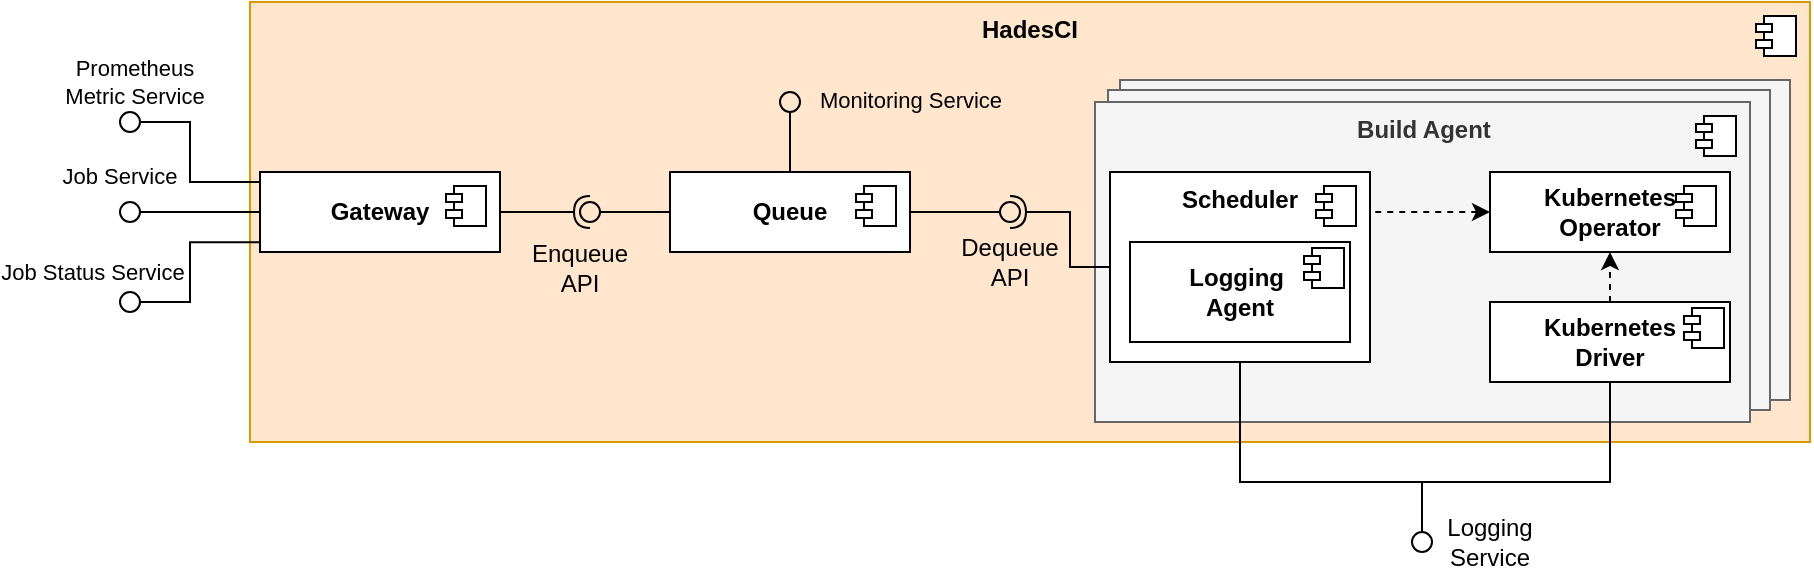 <mxfile version="27.0.9">
  <diagram name="Page-1" id="5sfzbW5WqYGifv3yi1Ta">
    <mxGraphModel dx="706" dy="604" grid="1" gridSize="10" guides="1" tooltips="1" connect="1" arrows="1" fold="1" page="1" pageScale="1" pageWidth="850" pageHeight="1100" math="0" shadow="0">
      <root>
        <mxCell id="0" />
        <mxCell id="1" parent="0" />
        <mxCell id="W1F6Wx6nJNxRu4szKEuM-1" value="&lt;div&gt;&lt;b&gt;HadesCI&lt;/b&gt;&lt;/div&gt;" style="html=1;dropTarget=0;whiteSpace=wrap;verticalAlign=top;fillColor=#ffe6cc;strokeColor=#d79b00;" parent="1" vertex="1">
          <mxGeometry x="150" y="210" width="780" height="220" as="geometry" />
        </mxCell>
        <mxCell id="W1F6Wx6nJNxRu4szKEuM-2" value="" style="shape=module;jettyWidth=8;jettyHeight=4;" parent="W1F6Wx6nJNxRu4szKEuM-1" vertex="1">
          <mxGeometry x="1" width="20" height="20" relative="1" as="geometry">
            <mxPoint x="-27" y="7" as="offset" />
          </mxGeometry>
        </mxCell>
        <mxCell id="W1F6Wx6nJNxRu4szKEuM-66" value="" style="html=1;dropTarget=0;whiteSpace=wrap;horizontal=1;verticalAlign=top;fillColor=#f5f5f5;fontColor=#333333;strokeColor=#666666;" parent="1" vertex="1">
          <mxGeometry x="585" y="249" width="335" height="160" as="geometry" />
        </mxCell>
        <mxCell id="W1F6Wx6nJNxRu4szKEuM-64" value="" style="html=1;dropTarget=0;whiteSpace=wrap;horizontal=1;verticalAlign=top;fillColor=#f5f5f5;fontColor=#333333;strokeColor=#666666;" parent="1" vertex="1">
          <mxGeometry x="579" y="254" width="331" height="160" as="geometry" />
        </mxCell>
        <mxCell id="W1F6Wx6nJNxRu4szKEuM-5" value="" style="rounded=0;orthogonalLoop=1;jettySize=auto;html=1;endArrow=oval;endFill=0;sketch=0;sourcePerimeterSpacing=0;targetPerimeterSpacing=0;endSize=10;edgeStyle=orthogonalEdgeStyle;" parent="1" source="W1F6Wx6nJNxRu4szKEuM-13" edge="1">
          <mxGeometry relative="1" as="geometry">
            <mxPoint x="80" y="325" as="sourcePoint" />
            <mxPoint x="90" y="270" as="targetPoint" />
            <Array as="points">
              <mxPoint x="120" y="300" />
              <mxPoint x="120" y="270" />
            </Array>
          </mxGeometry>
        </mxCell>
        <mxCell id="W1F6Wx6nJNxRu4szKEuM-6" value="Prometheus&lt;div&gt;Metric Service&lt;/div&gt;" style="edgeLabel;html=1;align=center;verticalAlign=middle;resizable=0;points=[];labelBackgroundColor=none;" parent="W1F6Wx6nJNxRu4szKEuM-5" vertex="1" connectable="0">
          <mxGeometry x="0.967" y="-3" relative="1" as="geometry">
            <mxPoint y="-17" as="offset" />
          </mxGeometry>
        </mxCell>
        <mxCell id="W1F6Wx6nJNxRu4szKEuM-7" value="" style="rounded=0;orthogonalLoop=1;jettySize=auto;html=1;endArrow=oval;endFill=0;sketch=0;sourcePerimeterSpacing=0;targetPerimeterSpacing=0;endSize=10;edgeStyle=orthogonalEdgeStyle;exitX=-0.002;exitY=0.877;exitDx=0;exitDy=0;exitPerimeter=0;" parent="1" source="W1F6Wx6nJNxRu4szKEuM-13" edge="1">
          <mxGeometry relative="1" as="geometry">
            <mxPoint x="70" y="320" as="sourcePoint" />
            <mxPoint x="90" y="360" as="targetPoint" />
            <Array as="points">
              <mxPoint x="120" y="330" />
              <mxPoint x="120" y="360" />
            </Array>
          </mxGeometry>
        </mxCell>
        <mxCell id="W1F6Wx6nJNxRu4szKEuM-8" value="Job Status Service" style="edgeLabel;html=1;align=center;verticalAlign=middle;resizable=0;points=[];labelBackgroundColor=none;" parent="W1F6Wx6nJNxRu4szKEuM-7" vertex="1" connectable="0">
          <mxGeometry x="0.967" y="-3" relative="1" as="geometry">
            <mxPoint x="-21" y="-12" as="offset" />
          </mxGeometry>
        </mxCell>
        <mxCell id="W1F6Wx6nJNxRu4szKEuM-11" value="&lt;b&gt;Build Agent&lt;/b&gt;" style="html=1;dropTarget=0;whiteSpace=wrap;horizontal=1;verticalAlign=top;fillColor=#f5f5f5;fontColor=#333333;strokeColor=#666666;" parent="1" vertex="1">
          <mxGeometry x="572.5" y="260" width="327.5" height="160" as="geometry" />
        </mxCell>
        <mxCell id="W1F6Wx6nJNxRu4szKEuM-12" value="" style="shape=module;jettyWidth=8;jettyHeight=4;" parent="W1F6Wx6nJNxRu4szKEuM-11" vertex="1">
          <mxGeometry x="1" width="20" height="20" relative="1" as="geometry">
            <mxPoint x="-27" y="7" as="offset" />
          </mxGeometry>
        </mxCell>
        <mxCell id="W1F6Wx6nJNxRu4szKEuM-13" value="&lt;div&gt;&lt;b&gt;Gateway&lt;/b&gt;&lt;/div&gt;" style="html=1;dropTarget=0;whiteSpace=wrap;" parent="1" vertex="1">
          <mxGeometry x="155" y="295" width="120" height="40" as="geometry" />
        </mxCell>
        <mxCell id="W1F6Wx6nJNxRu4szKEuM-14" value="" style="shape=module;jettyWidth=8;jettyHeight=4;" parent="W1F6Wx6nJNxRu4szKEuM-13" vertex="1">
          <mxGeometry x="1" width="20" height="20" relative="1" as="geometry">
            <mxPoint x="-27" y="7" as="offset" />
          </mxGeometry>
        </mxCell>
        <mxCell id="W1F6Wx6nJNxRu4szKEuM-15" value="&lt;b&gt;Queue&lt;/b&gt;" style="html=1;dropTarget=0;whiteSpace=wrap;" parent="1" vertex="1">
          <mxGeometry x="360" y="295" width="120" height="40" as="geometry" />
        </mxCell>
        <mxCell id="W1F6Wx6nJNxRu4szKEuM-16" value="" style="shape=module;jettyWidth=8;jettyHeight=4;" parent="W1F6Wx6nJNxRu4szKEuM-15" vertex="1">
          <mxGeometry x="1" width="20" height="20" relative="1" as="geometry">
            <mxPoint x="-27" y="7" as="offset" />
          </mxGeometry>
        </mxCell>
        <mxCell id="W1F6Wx6nJNxRu4szKEuM-17" value="&lt;b&gt;Scheduler&lt;/b&gt;" style="html=1;dropTarget=0;whiteSpace=wrap;verticalAlign=top;" parent="1" vertex="1">
          <mxGeometry x="580" y="295" width="130" height="95" as="geometry" />
        </mxCell>
        <mxCell id="W1F6Wx6nJNxRu4szKEuM-18" value="" style="shape=module;jettyWidth=8;jettyHeight=4;" parent="W1F6Wx6nJNxRu4szKEuM-17" vertex="1">
          <mxGeometry x="1" width="20" height="20" relative="1" as="geometry">
            <mxPoint x="-27" y="7" as="offset" />
          </mxGeometry>
        </mxCell>
        <mxCell id="W1F6Wx6nJNxRu4szKEuM-19" value="&lt;b&gt;Kubernetes&lt;/b&gt;&lt;div&gt;&lt;b&gt;Operator&lt;/b&gt;&lt;/div&gt;" style="html=1;dropTarget=0;whiteSpace=wrap;" parent="1" vertex="1">
          <mxGeometry x="770" y="295" width="120" height="40" as="geometry" />
        </mxCell>
        <mxCell id="W1F6Wx6nJNxRu4szKEuM-20" value="" style="shape=module;jettyWidth=8;jettyHeight=4;" parent="W1F6Wx6nJNxRu4szKEuM-19" vertex="1">
          <mxGeometry x="1" width="20" height="20" relative="1" as="geometry">
            <mxPoint x="-27" y="7" as="offset" />
          </mxGeometry>
        </mxCell>
        <mxCell id="W1F6Wx6nJNxRu4szKEuM-21" value="" style="rounded=0;orthogonalLoop=1;jettySize=auto;html=1;endArrow=halfCircle;endFill=0;endSize=6;strokeWidth=1;sketch=0;exitX=1;exitY=0.5;exitDx=0;exitDy=0;edgeStyle=orthogonalEdgeStyle;" parent="1" source="W1F6Wx6nJNxRu4szKEuM-13" edge="1">
          <mxGeometry relative="1" as="geometry">
            <mxPoint x="430" y="430" as="sourcePoint" />
            <mxPoint x="320" y="315" as="targetPoint" />
          </mxGeometry>
        </mxCell>
        <mxCell id="W1F6Wx6nJNxRu4szKEuM-22" value="" style="rounded=0;orthogonalLoop=1;jettySize=auto;html=1;endArrow=oval;endFill=0;sketch=0;sourcePerimeterSpacing=0;targetPerimeterSpacing=0;endSize=10;exitX=0;exitY=0.5;exitDx=0;exitDy=0;edgeStyle=orthogonalEdgeStyle;" parent="1" source="W1F6Wx6nJNxRu4szKEuM-15" edge="1">
          <mxGeometry relative="1" as="geometry">
            <mxPoint x="260" y="365" as="sourcePoint" />
            <mxPoint x="320" y="315" as="targetPoint" />
          </mxGeometry>
        </mxCell>
        <mxCell id="W1F6Wx6nJNxRu4szKEuM-23" value="" style="ellipse;whiteSpace=wrap;html=1;align=center;aspect=fixed;fillColor=none;strokeColor=none;resizable=0;perimeter=centerPerimeter;rotatable=0;allowArrows=0;points=[];outlineConnect=1;" parent="1" vertex="1">
          <mxGeometry x="275" y="360" width="10" height="10" as="geometry" />
        </mxCell>
        <mxCell id="W1F6Wx6nJNxRu4szKEuM-24" value="" style="rounded=0;orthogonalLoop=1;jettySize=auto;html=1;endArrow=halfCircle;endFill=0;endSize=6;strokeWidth=1;sketch=0;exitX=0;exitY=0.5;exitDx=0;exitDy=0;edgeStyle=orthogonalEdgeStyle;" parent="1" source="W1F6Wx6nJNxRu4szKEuM-17" edge="1">
          <mxGeometry relative="1" as="geometry">
            <mxPoint x="530" y="315" as="sourcePoint" />
            <mxPoint x="530" y="315" as="targetPoint" />
            <Array as="points">
              <mxPoint x="560" y="343" />
              <mxPoint x="560" y="315" />
            </Array>
          </mxGeometry>
        </mxCell>
        <mxCell id="W1F6Wx6nJNxRu4szKEuM-25" value="" style="rounded=0;orthogonalLoop=1;jettySize=auto;html=1;endArrow=oval;endFill=0;sketch=0;sourcePerimeterSpacing=0;targetPerimeterSpacing=0;endSize=10;exitX=1;exitY=0.5;exitDx=0;exitDy=0;edgeStyle=orthogonalEdgeStyle;" parent="1" source="W1F6Wx6nJNxRu4szKEuM-15" target="W1F6Wx6nJNxRu4szKEuM-26" edge="1">
          <mxGeometry relative="1" as="geometry">
            <mxPoint x="490" y="315" as="sourcePoint" />
          </mxGeometry>
        </mxCell>
        <mxCell id="W1F6Wx6nJNxRu4szKEuM-26" value="" style="ellipse;whiteSpace=wrap;html=1;align=center;aspect=fixed;fillColor=none;strokeColor=none;resizable=0;perimeter=centerPerimeter;rotatable=0;allowArrows=0;points=[];outlineConnect=1;" parent="1" vertex="1">
          <mxGeometry x="525" y="310" width="10" height="10" as="geometry" />
        </mxCell>
        <mxCell id="W1F6Wx6nJNxRu4szKEuM-27" value="" style="endArrow=none;dashed=1;endFill=0;endSize=12;html=1;rounded=0;exitX=0;exitY=0.5;exitDx=0;exitDy=0;edgeStyle=orthogonalEdgeStyle;startArrow=classic;startFill=1;" parent="1" source="W1F6Wx6nJNxRu4szKEuM-19" target="W1F6Wx6nJNxRu4szKEuM-17" edge="1">
          <mxGeometry width="160" relative="1" as="geometry">
            <mxPoint x="650" y="330" as="sourcePoint" />
            <mxPoint x="490" y="330" as="targetPoint" />
            <Array as="points">
              <mxPoint x="720" y="315" />
              <mxPoint x="720" y="315" />
            </Array>
          </mxGeometry>
        </mxCell>
        <mxCell id="W1F6Wx6nJNxRu4szKEuM-28" value="Enqueue API" style="text;html=1;align=center;verticalAlign=middle;whiteSpace=wrap;rounded=0;" parent="1" vertex="1">
          <mxGeometry x="285" y="327.5" width="60" height="30" as="geometry" />
        </mxCell>
        <mxCell id="W1F6Wx6nJNxRu4szKEuM-29" value="Dequeue API" style="text;html=1;align=center;verticalAlign=middle;whiteSpace=wrap;rounded=0;" parent="1" vertex="1">
          <mxGeometry x="500" y="325" width="60" height="30" as="geometry" />
        </mxCell>
        <mxCell id="W1F6Wx6nJNxRu4szKEuM-30" value="" style="rounded=0;orthogonalLoop=1;jettySize=auto;html=1;endArrow=oval;endFill=0;sketch=0;sourcePerimeterSpacing=0;targetPerimeterSpacing=0;endSize=10;edgeStyle=orthogonalEdgeStyle;" parent="1" source="W1F6Wx6nJNxRu4szKEuM-13" edge="1">
          <mxGeometry relative="1" as="geometry">
            <mxPoint x="470" y="395" as="sourcePoint" />
            <mxPoint x="90" y="315" as="targetPoint" />
            <Array as="points" />
          </mxGeometry>
        </mxCell>
        <mxCell id="W1F6Wx6nJNxRu4szKEuM-31" value="" style="ellipse;whiteSpace=wrap;html=1;align=center;aspect=fixed;fillColor=none;strokeColor=none;resizable=0;perimeter=centerPerimeter;rotatable=0;allowArrows=0;points=[];outlineConnect=1;" parent="1" vertex="1">
          <mxGeometry x="485" y="390" width="10" height="10" as="geometry" />
        </mxCell>
        <mxCell id="W1F6Wx6nJNxRu4szKEuM-32" value="Job Service" style="text;html=1;align=center;verticalAlign=middle;whiteSpace=wrap;rounded=0;fontSize=11;" parent="1" vertex="1">
          <mxGeometry x="50" y="290" width="70" height="14" as="geometry" />
        </mxCell>
        <mxCell id="W1F6Wx6nJNxRu4szKEuM-35" style="edgeStyle=orthogonalEdgeStyle;rounded=0;orthogonalLoop=1;jettySize=auto;html=1;dashed=1;" parent="1" source="W1F6Wx6nJNxRu4szKEuM-36" target="W1F6Wx6nJNxRu4szKEuM-19" edge="1">
          <mxGeometry relative="1" as="geometry">
            <Array as="points">
              <mxPoint x="850" y="380" />
            </Array>
          </mxGeometry>
        </mxCell>
        <mxCell id="W1F6Wx6nJNxRu4szKEuM-36" value="&lt;b style=&quot;background-color: transparent; color: light-dark(rgb(0, 0, 0), rgb(255, 255, 255));&quot;&gt;Kubernetes&lt;/b&gt;&lt;div&gt;&lt;b style=&quot;background-color: transparent; color: light-dark(rgb(0, 0, 0), rgb(255, 255, 255));&quot;&gt;Driver&lt;/b&gt;&lt;/div&gt;" style="html=1;dropTarget=0;whiteSpace=wrap;" parent="1" vertex="1">
          <mxGeometry x="770" y="360" width="120" height="40" as="geometry" />
        </mxCell>
        <mxCell id="W1F6Wx6nJNxRu4szKEuM-37" value="" style="shape=module;jettyWidth=8;jettyHeight=4;" parent="W1F6Wx6nJNxRu4szKEuM-36" vertex="1">
          <mxGeometry x="1" width="20" height="20" relative="1" as="geometry">
            <mxPoint x="-23" y="3" as="offset" />
          </mxGeometry>
        </mxCell>
        <mxCell id="W1F6Wx6nJNxRu4szKEuM-41" value="" style="ellipse;whiteSpace=wrap;html=1;align=center;aspect=fixed;fillColor=none;strokeColor=none;resizable=0;perimeter=centerPerimeter;rotatable=0;allowArrows=0;points=[];outlineConnect=1;" parent="1" vertex="1">
          <mxGeometry x="750" y="470" width="10" height="10" as="geometry" />
        </mxCell>
        <mxCell id="W1F6Wx6nJNxRu4szKEuM-45" value="" style="rounded=0;orthogonalLoop=1;jettySize=auto;html=1;endArrow=oval;endFill=0;sketch=0;sourcePerimeterSpacing=0;targetPerimeterSpacing=0;endSize=10;edgeStyle=orthogonalEdgeStyle;fontStyle=4" parent="1" source="W1F6Wx6nJNxRu4szKEuM-15" edge="1">
          <mxGeometry relative="1" as="geometry">
            <mxPoint x="400" y="239.997" as="sourcePoint" />
            <mxPoint x="420" y="260" as="targetPoint" />
          </mxGeometry>
        </mxCell>
        <mxCell id="W1F6Wx6nJNxRu4szKEuM-46" value="Monitoring Service" style="edgeLabel;html=1;align=center;verticalAlign=middle;resizable=0;points=[];labelBackgroundColor=none;" parent="W1F6Wx6nJNxRu4szKEuM-45" vertex="1" connectable="0">
          <mxGeometry x="0.627" relative="1" as="geometry">
            <mxPoint x="60" y="-8" as="offset" />
          </mxGeometry>
        </mxCell>
        <mxCell id="W1F6Wx6nJNxRu4szKEuM-61" value="&lt;b&gt;Logging&amp;nbsp;&lt;/b&gt;&lt;div&gt;&lt;div&gt;&lt;b&gt;Agent&lt;/b&gt;&lt;/div&gt;&lt;/div&gt;" style="html=1;dropTarget=0;whiteSpace=wrap;" parent="1" vertex="1">
          <mxGeometry x="590" y="330" width="110" height="50" as="geometry" />
        </mxCell>
        <mxCell id="W1F6Wx6nJNxRu4szKEuM-62" value="" style="shape=module;jettyWidth=8;jettyHeight=4;" parent="W1F6Wx6nJNxRu4szKEuM-61" vertex="1">
          <mxGeometry x="1" width="20" height="20" relative="1" as="geometry">
            <mxPoint x="-23" y="3" as="offset" />
          </mxGeometry>
        </mxCell>
        <mxCell id="TGGplu-Eh7ez0T3sZZmc-2" value="" style="rounded=0;orthogonalLoop=1;jettySize=auto;html=1;endArrow=oval;endFill=0;sketch=0;sourcePerimeterSpacing=0;targetPerimeterSpacing=0;endSize=10;edgeStyle=orthogonalEdgeStyle;exitX=0.5;exitY=1;exitDx=0;exitDy=0;" parent="1" source="W1F6Wx6nJNxRu4szKEuM-17" edge="1">
          <mxGeometry relative="1" as="geometry">
            <mxPoint x="651" y="390" as="sourcePoint" />
            <mxPoint x="736" y="480" as="targetPoint" />
            <Array as="points">
              <mxPoint x="645" y="450" />
              <mxPoint x="736" y="450" />
            </Array>
          </mxGeometry>
        </mxCell>
        <mxCell id="TGGplu-Eh7ez0T3sZZmc-3" value="" style="rounded=0;orthogonalLoop=1;jettySize=auto;html=1;endArrow=none;endFill=0;sketch=0;sourcePerimeterSpacing=0;targetPerimeterSpacing=0;endSize=10;edgeStyle=orthogonalEdgeStyle;exitX=0.5;exitY=1;exitDx=0;exitDy=0;" parent="1" source="W1F6Wx6nJNxRu4szKEuM-36" edge="1">
          <mxGeometry relative="1" as="geometry">
            <mxPoint x="826" y="400" as="sourcePoint" />
            <mxPoint x="736" y="470" as="targetPoint" />
            <Array as="points">
              <mxPoint x="830" y="450" />
              <mxPoint x="736" y="450" />
            </Array>
          </mxGeometry>
        </mxCell>
        <mxCell id="TGGplu-Eh7ez0T3sZZmc-4" value="Logging Service" style="text;html=1;align=center;verticalAlign=middle;whiteSpace=wrap;rounded=0;" parent="1" vertex="1">
          <mxGeometry x="740" y="465" width="60" height="30" as="geometry" />
        </mxCell>
      </root>
    </mxGraphModel>
  </diagram>
</mxfile>

